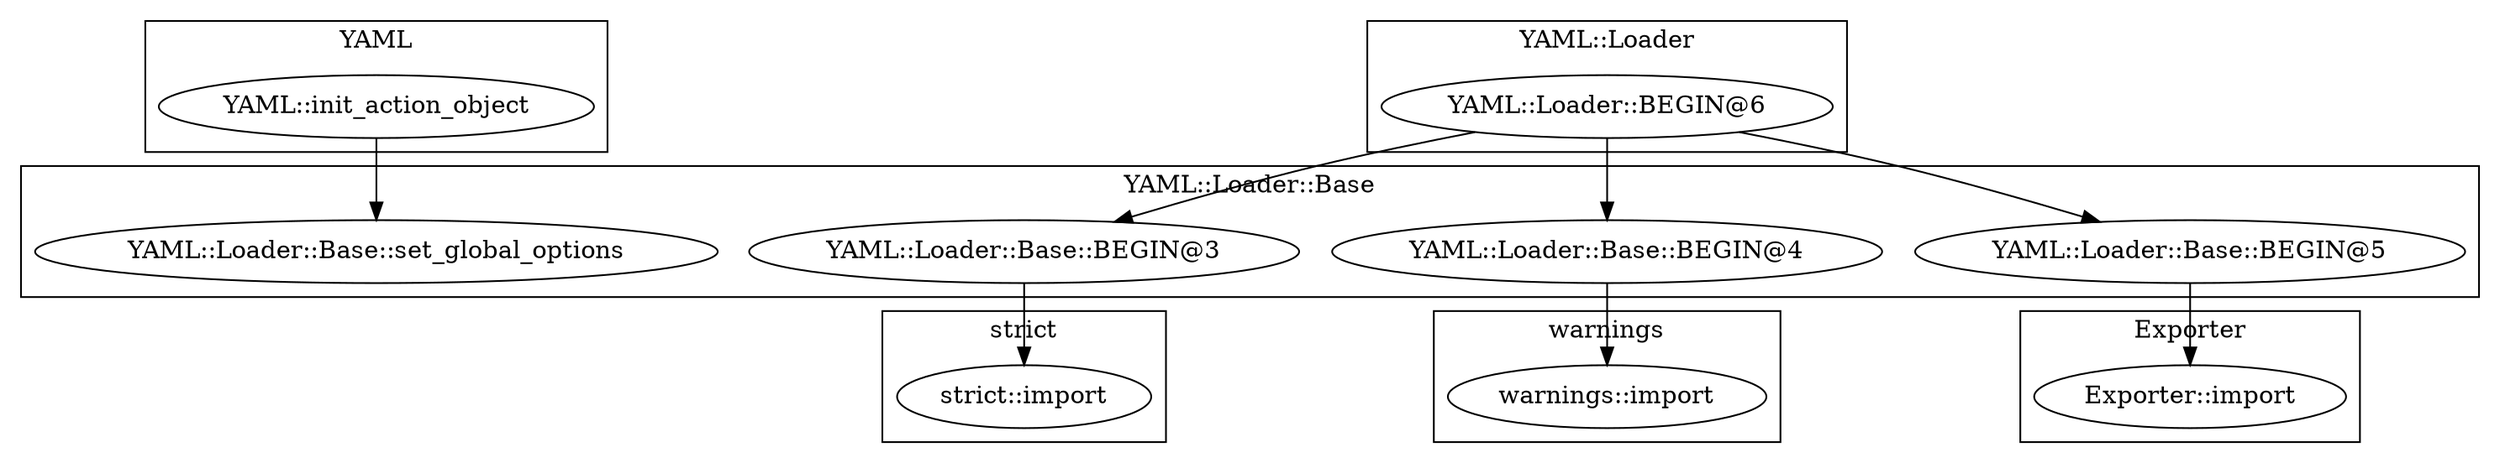 digraph {
graph [overlap=false]
subgraph cluster_YAML {
	label="YAML";
	"YAML::init_action_object";
}
subgraph cluster_YAML_Loader_Base {
	label="YAML::Loader::Base";
	"YAML::Loader::Base::BEGIN@3";
	"YAML::Loader::Base::set_global_options";
	"YAML::Loader::Base::BEGIN@4";
	"YAML::Loader::Base::BEGIN@5";
}
subgraph cluster_YAML_Loader {
	label="YAML::Loader";
	"YAML::Loader::BEGIN@6";
}
subgraph cluster_warnings {
	label="warnings";
	"warnings::import";
}
subgraph cluster_strict {
	label="strict";
	"strict::import";
}
subgraph cluster_Exporter {
	label="Exporter";
	"Exporter::import";
}
"YAML::Loader::BEGIN@6" -> "YAML::Loader::Base::BEGIN@5";
"YAML::Loader::Base::BEGIN@5" -> "Exporter::import";
"YAML::Loader::Base::BEGIN@4" -> "warnings::import";
"YAML::init_action_object" -> "YAML::Loader::Base::set_global_options";
"YAML::Loader::BEGIN@6" -> "YAML::Loader::Base::BEGIN@3";
"YAML::Loader::BEGIN@6" -> "YAML::Loader::Base::BEGIN@4";
"YAML::Loader::Base::BEGIN@3" -> "strict::import";
}
